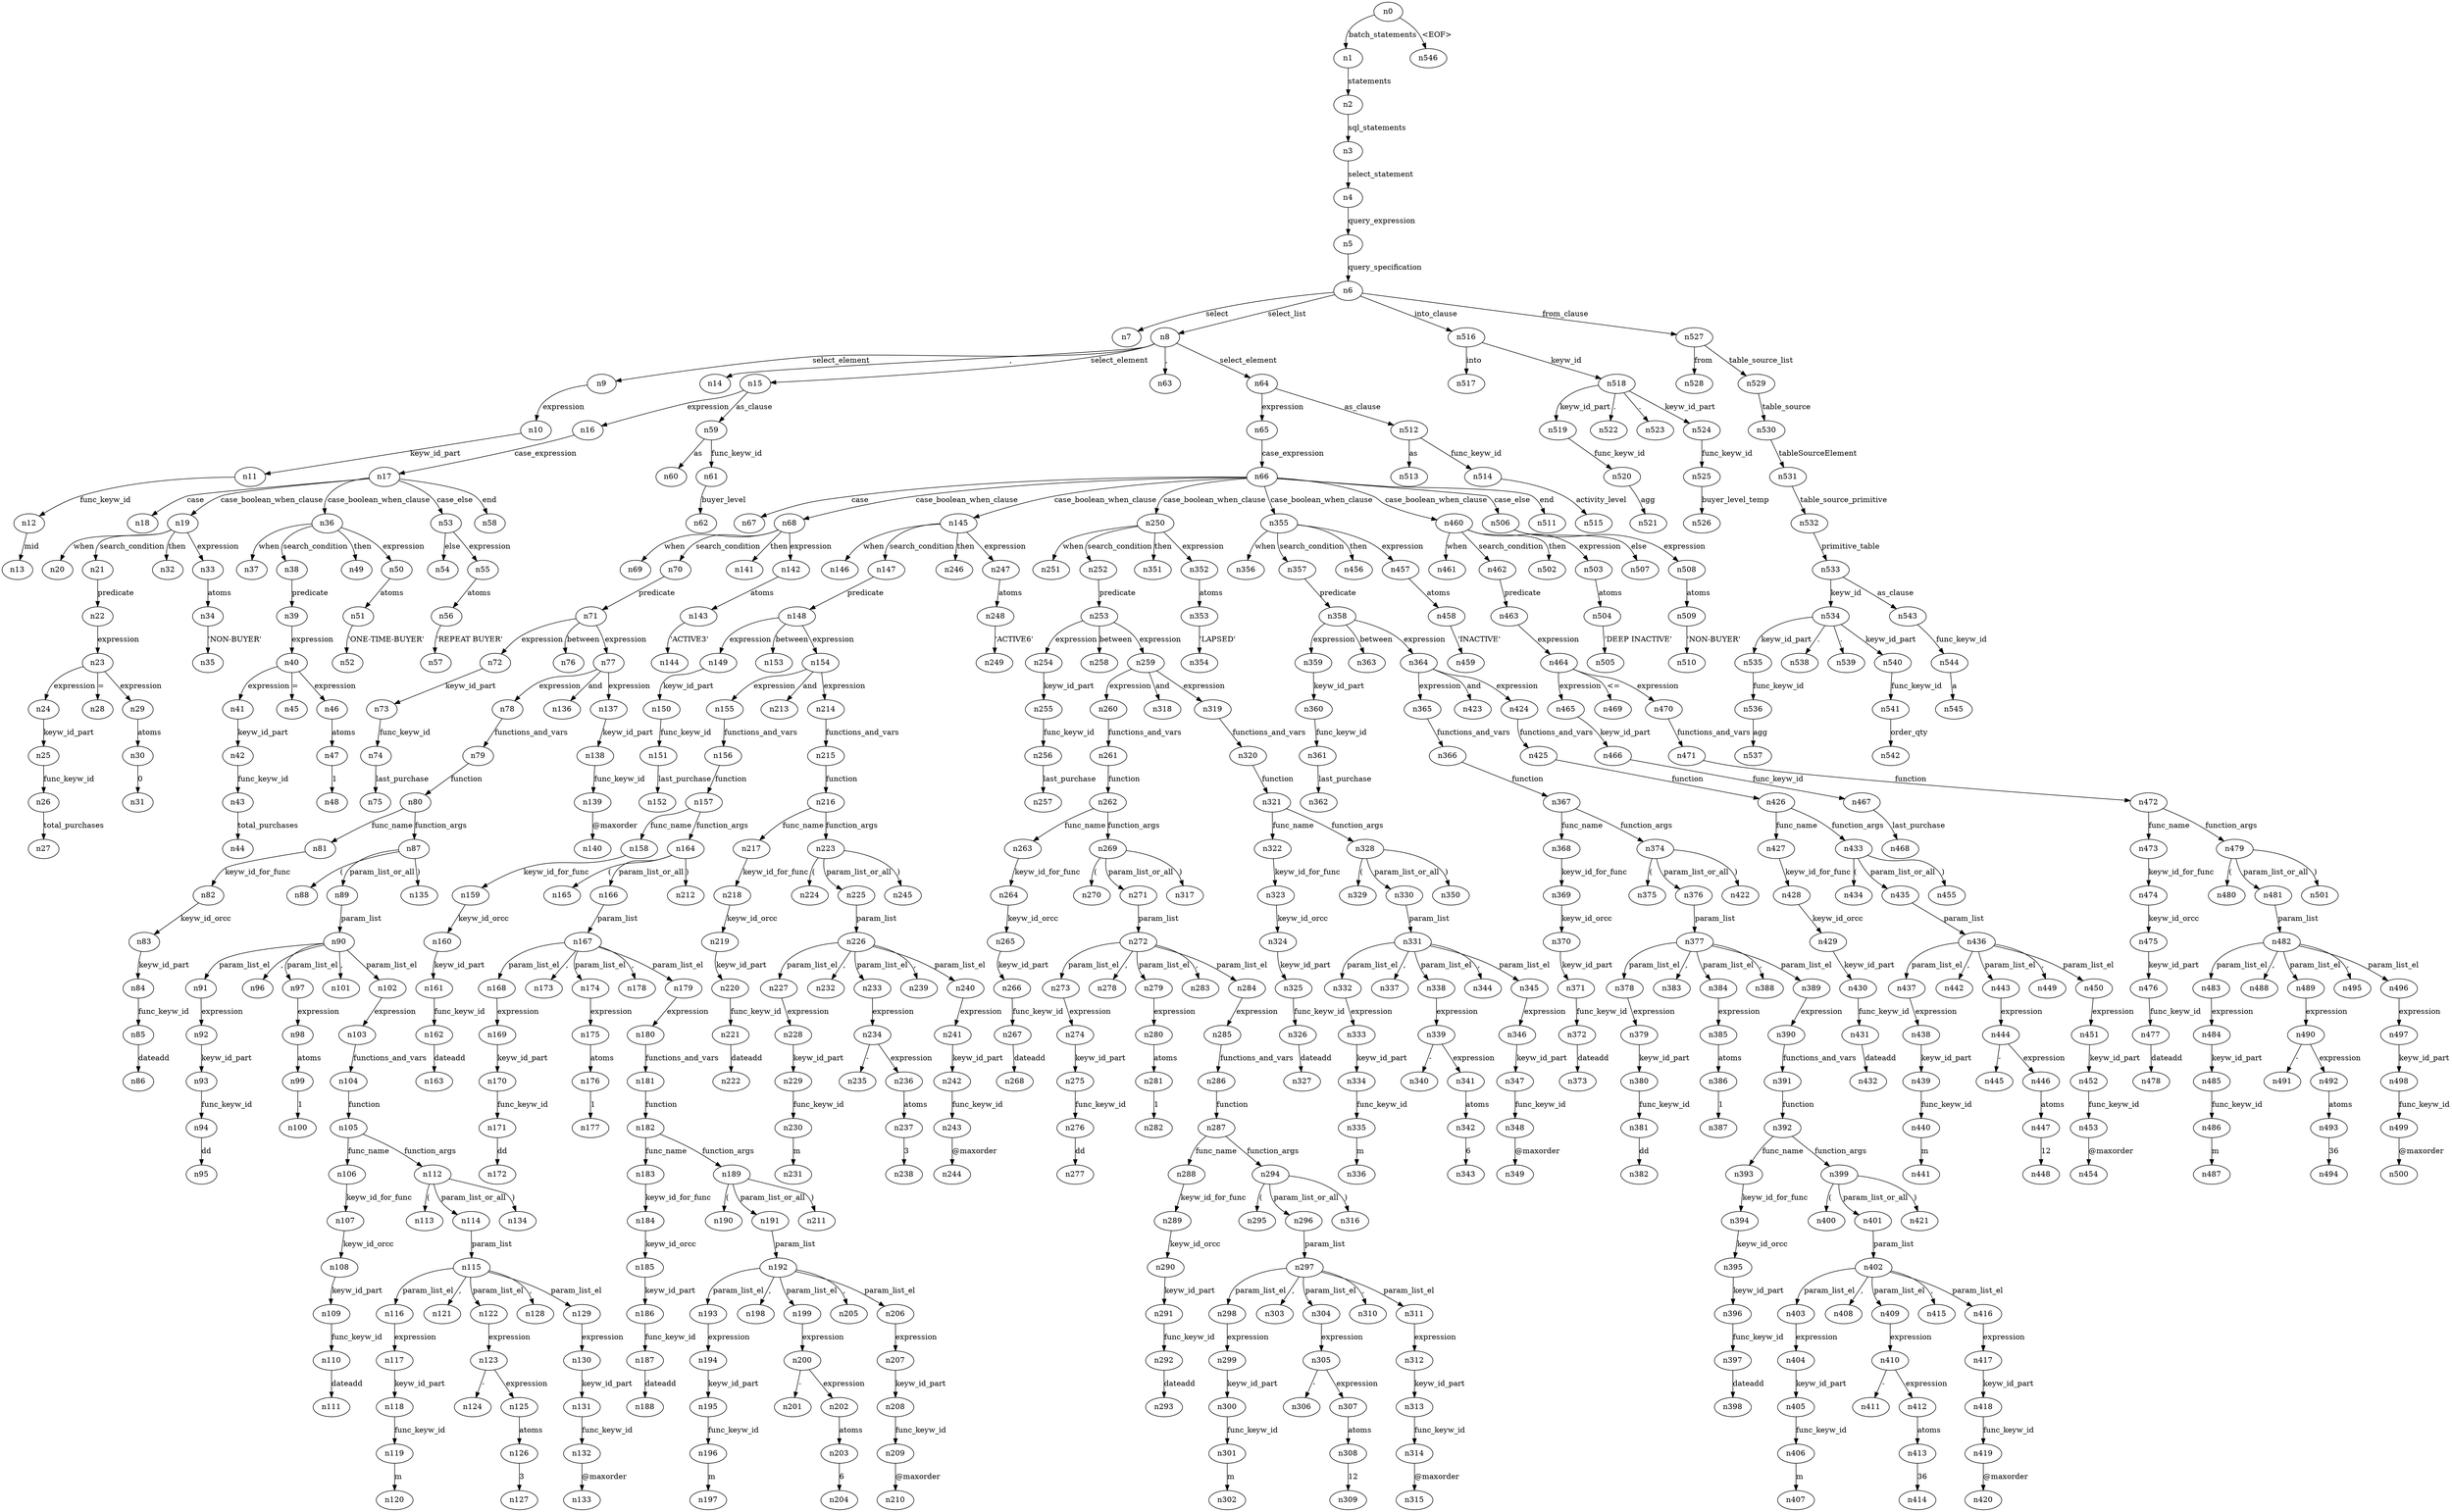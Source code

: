 digraph ParseTree {
  n0 -> n1 [label="batch_statements"];
  n1 -> n2 [label="statements"];
  n2 -> n3 [label="sql_statements"];
  n3 -> n4 [label="select_statement"];
  n4 -> n5 [label="query_expression"];
  n5 -> n6 [label="query_specification"];
  n6 -> n7 [label="select"];
  n6 -> n8 [label="select_list"];
  n8 -> n9 [label="select_element"];
  n9 -> n10 [label="expression"];
  n10 -> n11 [label="keyw_id_part"];
  n11 -> n12 [label="func_keyw_id"];
  n12 -> n13 [label="mid"];
  n8 -> n14 [label=","];
  n8 -> n15 [label="select_element"];
  n15 -> n16 [label="expression"];
  n16 -> n17 [label="case_expression"];
  n17 -> n18 [label="case"];
  n17 -> n19 [label="case_boolean_when_clause"];
  n19 -> n20 [label="when"];
  n19 -> n21 [label="search_condition"];
  n21 -> n22 [label="predicate"];
  n22 -> n23 [label="expression"];
  n23 -> n24 [label="expression"];
  n24 -> n25 [label="keyw_id_part"];
  n25 -> n26 [label="func_keyw_id"];
  n26 -> n27 [label="total_purchases"];
  n23 -> n28 [label="="];
  n23 -> n29 [label="expression"];
  n29 -> n30 [label="atoms"];
  n30 -> n31 [label="0"];
  n19 -> n32 [label="then"];
  n19 -> n33 [label="expression"];
  n33 -> n34 [label="atoms"];
  n34 -> n35 [label="'NON-BUYER'"];
  n17 -> n36 [label="case_boolean_when_clause"];
  n36 -> n37 [label="when"];
  n36 -> n38 [label="search_condition"];
  n38 -> n39 [label="predicate"];
  n39 -> n40 [label="expression"];
  n40 -> n41 [label="expression"];
  n41 -> n42 [label="keyw_id_part"];
  n42 -> n43 [label="func_keyw_id"];
  n43 -> n44 [label="total_purchases"];
  n40 -> n45 [label="="];
  n40 -> n46 [label="expression"];
  n46 -> n47 [label="atoms"];
  n47 -> n48 [label="1"];
  n36 -> n49 [label="then"];
  n36 -> n50 [label="expression"];
  n50 -> n51 [label="atoms"];
  n51 -> n52 [label="'ONE-TIME-BUYER'"];
  n17 -> n53 [label="case_else"];
  n53 -> n54 [label="else"];
  n53 -> n55 [label="expression"];
  n55 -> n56 [label="atoms"];
  n56 -> n57 [label="'REPEAT BUYER'"];
  n17 -> n58 [label="end"];
  n15 -> n59 [label="as_clause"];
  n59 -> n60 [label="as"];
  n59 -> n61 [label="func_keyw_id"];
  n61 -> n62 [label="buyer_level"];
  n8 -> n63 [label=","];
  n8 -> n64 [label="select_element"];
  n64 -> n65 [label="expression"];
  n65 -> n66 [label="case_expression"];
  n66 -> n67 [label="case"];
  n66 -> n68 [label="case_boolean_when_clause"];
  n68 -> n69 [label="when"];
  n68 -> n70 [label="search_condition"];
  n70 -> n71 [label="predicate"];
  n71 -> n72 [label="expression"];
  n72 -> n73 [label="keyw_id_part"];
  n73 -> n74 [label="func_keyw_id"];
  n74 -> n75 [label="last_purchase"];
  n71 -> n76 [label="between"];
  n71 -> n77 [label="expression"];
  n77 -> n78 [label="expression"];
  n78 -> n79 [label="functions_and_vars"];
  n79 -> n80 [label="function"];
  n80 -> n81 [label="func_name"];
  n81 -> n82 [label="keyw_id_for_func"];
  n82 -> n83 [label="keyw_id_orcc"];
  n83 -> n84 [label="keyw_id_part"];
  n84 -> n85 [label="func_keyw_id"];
  n85 -> n86 [label="dateadd"];
  n80 -> n87 [label="function_args"];
  n87 -> n88 [label="("];
  n87 -> n89 [label="param_list_or_all"];
  n89 -> n90 [label="param_list"];
  n90 -> n91 [label="param_list_el"];
  n91 -> n92 [label="expression"];
  n92 -> n93 [label="keyw_id_part"];
  n93 -> n94 [label="func_keyw_id"];
  n94 -> n95 [label="dd"];
  n90 -> n96 [label=","];
  n90 -> n97 [label="param_list_el"];
  n97 -> n98 [label="expression"];
  n98 -> n99 [label="atoms"];
  n99 -> n100 [label="1"];
  n90 -> n101 [label=","];
  n90 -> n102 [label="param_list_el"];
  n102 -> n103 [label="expression"];
  n103 -> n104 [label="functions_and_vars"];
  n104 -> n105 [label="function"];
  n105 -> n106 [label="func_name"];
  n106 -> n107 [label="keyw_id_for_func"];
  n107 -> n108 [label="keyw_id_orcc"];
  n108 -> n109 [label="keyw_id_part"];
  n109 -> n110 [label="func_keyw_id"];
  n110 -> n111 [label="dateadd"];
  n105 -> n112 [label="function_args"];
  n112 -> n113 [label="("];
  n112 -> n114 [label="param_list_or_all"];
  n114 -> n115 [label="param_list"];
  n115 -> n116 [label="param_list_el"];
  n116 -> n117 [label="expression"];
  n117 -> n118 [label="keyw_id_part"];
  n118 -> n119 [label="func_keyw_id"];
  n119 -> n120 [label="m"];
  n115 -> n121 [label=","];
  n115 -> n122 [label="param_list_el"];
  n122 -> n123 [label="expression"];
  n123 -> n124 [label="-"];
  n123 -> n125 [label="expression"];
  n125 -> n126 [label="atoms"];
  n126 -> n127 [label="3"];
  n115 -> n128 [label=","];
  n115 -> n129 [label="param_list_el"];
  n129 -> n130 [label="expression"];
  n130 -> n131 [label="keyw_id_part"];
  n131 -> n132 [label="func_keyw_id"];
  n132 -> n133 [label="@maxorder"];
  n112 -> n134 [label=")"];
  n87 -> n135 [label=")"];
  n77 -> n136 [label="and"];
  n77 -> n137 [label="expression"];
  n137 -> n138 [label="keyw_id_part"];
  n138 -> n139 [label="func_keyw_id"];
  n139 -> n140 [label="@maxorder"];
  n68 -> n141 [label="then"];
  n68 -> n142 [label="expression"];
  n142 -> n143 [label="atoms"];
  n143 -> n144 [label="'ACTIVE3'"];
  n66 -> n145 [label="case_boolean_when_clause"];
  n145 -> n146 [label="when"];
  n145 -> n147 [label="search_condition"];
  n147 -> n148 [label="predicate"];
  n148 -> n149 [label="expression"];
  n149 -> n150 [label="keyw_id_part"];
  n150 -> n151 [label="func_keyw_id"];
  n151 -> n152 [label="last_purchase"];
  n148 -> n153 [label="between"];
  n148 -> n154 [label="expression"];
  n154 -> n155 [label="expression"];
  n155 -> n156 [label="functions_and_vars"];
  n156 -> n157 [label="function"];
  n157 -> n158 [label="func_name"];
  n158 -> n159 [label="keyw_id_for_func"];
  n159 -> n160 [label="keyw_id_orcc"];
  n160 -> n161 [label="keyw_id_part"];
  n161 -> n162 [label="func_keyw_id"];
  n162 -> n163 [label="dateadd"];
  n157 -> n164 [label="function_args"];
  n164 -> n165 [label="("];
  n164 -> n166 [label="param_list_or_all"];
  n166 -> n167 [label="param_list"];
  n167 -> n168 [label="param_list_el"];
  n168 -> n169 [label="expression"];
  n169 -> n170 [label="keyw_id_part"];
  n170 -> n171 [label="func_keyw_id"];
  n171 -> n172 [label="dd"];
  n167 -> n173 [label=","];
  n167 -> n174 [label="param_list_el"];
  n174 -> n175 [label="expression"];
  n175 -> n176 [label="atoms"];
  n176 -> n177 [label="1"];
  n167 -> n178 [label=","];
  n167 -> n179 [label="param_list_el"];
  n179 -> n180 [label="expression"];
  n180 -> n181 [label="functions_and_vars"];
  n181 -> n182 [label="function"];
  n182 -> n183 [label="func_name"];
  n183 -> n184 [label="keyw_id_for_func"];
  n184 -> n185 [label="keyw_id_orcc"];
  n185 -> n186 [label="keyw_id_part"];
  n186 -> n187 [label="func_keyw_id"];
  n187 -> n188 [label="dateadd"];
  n182 -> n189 [label="function_args"];
  n189 -> n190 [label="("];
  n189 -> n191 [label="param_list_or_all"];
  n191 -> n192 [label="param_list"];
  n192 -> n193 [label="param_list_el"];
  n193 -> n194 [label="expression"];
  n194 -> n195 [label="keyw_id_part"];
  n195 -> n196 [label="func_keyw_id"];
  n196 -> n197 [label="m"];
  n192 -> n198 [label=","];
  n192 -> n199 [label="param_list_el"];
  n199 -> n200 [label="expression"];
  n200 -> n201 [label="-"];
  n200 -> n202 [label="expression"];
  n202 -> n203 [label="atoms"];
  n203 -> n204 [label="6"];
  n192 -> n205 [label=","];
  n192 -> n206 [label="param_list_el"];
  n206 -> n207 [label="expression"];
  n207 -> n208 [label="keyw_id_part"];
  n208 -> n209 [label="func_keyw_id"];
  n209 -> n210 [label="@maxorder"];
  n189 -> n211 [label=")"];
  n164 -> n212 [label=")"];
  n154 -> n213 [label="and"];
  n154 -> n214 [label="expression"];
  n214 -> n215 [label="functions_and_vars"];
  n215 -> n216 [label="function"];
  n216 -> n217 [label="func_name"];
  n217 -> n218 [label="keyw_id_for_func"];
  n218 -> n219 [label="keyw_id_orcc"];
  n219 -> n220 [label="keyw_id_part"];
  n220 -> n221 [label="func_keyw_id"];
  n221 -> n222 [label="dateadd"];
  n216 -> n223 [label="function_args"];
  n223 -> n224 [label="("];
  n223 -> n225 [label="param_list_or_all"];
  n225 -> n226 [label="param_list"];
  n226 -> n227 [label="param_list_el"];
  n227 -> n228 [label="expression"];
  n228 -> n229 [label="keyw_id_part"];
  n229 -> n230 [label="func_keyw_id"];
  n230 -> n231 [label="m"];
  n226 -> n232 [label=","];
  n226 -> n233 [label="param_list_el"];
  n233 -> n234 [label="expression"];
  n234 -> n235 [label="-"];
  n234 -> n236 [label="expression"];
  n236 -> n237 [label="atoms"];
  n237 -> n238 [label="3"];
  n226 -> n239 [label=","];
  n226 -> n240 [label="param_list_el"];
  n240 -> n241 [label="expression"];
  n241 -> n242 [label="keyw_id_part"];
  n242 -> n243 [label="func_keyw_id"];
  n243 -> n244 [label="@maxorder"];
  n223 -> n245 [label=")"];
  n145 -> n246 [label="then"];
  n145 -> n247 [label="expression"];
  n247 -> n248 [label="atoms"];
  n248 -> n249 [label="'ACTIVE6'"];
  n66 -> n250 [label="case_boolean_when_clause"];
  n250 -> n251 [label="when"];
  n250 -> n252 [label="search_condition"];
  n252 -> n253 [label="predicate"];
  n253 -> n254 [label="expression"];
  n254 -> n255 [label="keyw_id_part"];
  n255 -> n256 [label="func_keyw_id"];
  n256 -> n257 [label="last_purchase"];
  n253 -> n258 [label="between"];
  n253 -> n259 [label="expression"];
  n259 -> n260 [label="expression"];
  n260 -> n261 [label="functions_and_vars"];
  n261 -> n262 [label="function"];
  n262 -> n263 [label="func_name"];
  n263 -> n264 [label="keyw_id_for_func"];
  n264 -> n265 [label="keyw_id_orcc"];
  n265 -> n266 [label="keyw_id_part"];
  n266 -> n267 [label="func_keyw_id"];
  n267 -> n268 [label="dateadd"];
  n262 -> n269 [label="function_args"];
  n269 -> n270 [label="("];
  n269 -> n271 [label="param_list_or_all"];
  n271 -> n272 [label="param_list"];
  n272 -> n273 [label="param_list_el"];
  n273 -> n274 [label="expression"];
  n274 -> n275 [label="keyw_id_part"];
  n275 -> n276 [label="func_keyw_id"];
  n276 -> n277 [label="dd"];
  n272 -> n278 [label=","];
  n272 -> n279 [label="param_list_el"];
  n279 -> n280 [label="expression"];
  n280 -> n281 [label="atoms"];
  n281 -> n282 [label="1"];
  n272 -> n283 [label=","];
  n272 -> n284 [label="param_list_el"];
  n284 -> n285 [label="expression"];
  n285 -> n286 [label="functions_and_vars"];
  n286 -> n287 [label="function"];
  n287 -> n288 [label="func_name"];
  n288 -> n289 [label="keyw_id_for_func"];
  n289 -> n290 [label="keyw_id_orcc"];
  n290 -> n291 [label="keyw_id_part"];
  n291 -> n292 [label="func_keyw_id"];
  n292 -> n293 [label="dateadd"];
  n287 -> n294 [label="function_args"];
  n294 -> n295 [label="("];
  n294 -> n296 [label="param_list_or_all"];
  n296 -> n297 [label="param_list"];
  n297 -> n298 [label="param_list_el"];
  n298 -> n299 [label="expression"];
  n299 -> n300 [label="keyw_id_part"];
  n300 -> n301 [label="func_keyw_id"];
  n301 -> n302 [label="m"];
  n297 -> n303 [label=","];
  n297 -> n304 [label="param_list_el"];
  n304 -> n305 [label="expression"];
  n305 -> n306 [label="-"];
  n305 -> n307 [label="expression"];
  n307 -> n308 [label="atoms"];
  n308 -> n309 [label="12"];
  n297 -> n310 [label=","];
  n297 -> n311 [label="param_list_el"];
  n311 -> n312 [label="expression"];
  n312 -> n313 [label="keyw_id_part"];
  n313 -> n314 [label="func_keyw_id"];
  n314 -> n315 [label="@maxorder"];
  n294 -> n316 [label=")"];
  n269 -> n317 [label=")"];
  n259 -> n318 [label="and"];
  n259 -> n319 [label="expression"];
  n319 -> n320 [label="functions_and_vars"];
  n320 -> n321 [label="function"];
  n321 -> n322 [label="func_name"];
  n322 -> n323 [label="keyw_id_for_func"];
  n323 -> n324 [label="keyw_id_orcc"];
  n324 -> n325 [label="keyw_id_part"];
  n325 -> n326 [label="func_keyw_id"];
  n326 -> n327 [label="dateadd"];
  n321 -> n328 [label="function_args"];
  n328 -> n329 [label="("];
  n328 -> n330 [label="param_list_or_all"];
  n330 -> n331 [label="param_list"];
  n331 -> n332 [label="param_list_el"];
  n332 -> n333 [label="expression"];
  n333 -> n334 [label="keyw_id_part"];
  n334 -> n335 [label="func_keyw_id"];
  n335 -> n336 [label="m"];
  n331 -> n337 [label=","];
  n331 -> n338 [label="param_list_el"];
  n338 -> n339 [label="expression"];
  n339 -> n340 [label="-"];
  n339 -> n341 [label="expression"];
  n341 -> n342 [label="atoms"];
  n342 -> n343 [label="6"];
  n331 -> n344 [label=","];
  n331 -> n345 [label="param_list_el"];
  n345 -> n346 [label="expression"];
  n346 -> n347 [label="keyw_id_part"];
  n347 -> n348 [label="func_keyw_id"];
  n348 -> n349 [label="@maxorder"];
  n328 -> n350 [label=")"];
  n250 -> n351 [label="then"];
  n250 -> n352 [label="expression"];
  n352 -> n353 [label="atoms"];
  n353 -> n354 [label="'LAPSED'"];
  n66 -> n355 [label="case_boolean_when_clause"];
  n355 -> n356 [label="when"];
  n355 -> n357 [label="search_condition"];
  n357 -> n358 [label="predicate"];
  n358 -> n359 [label="expression"];
  n359 -> n360 [label="keyw_id_part"];
  n360 -> n361 [label="func_keyw_id"];
  n361 -> n362 [label="last_purchase"];
  n358 -> n363 [label="between"];
  n358 -> n364 [label="expression"];
  n364 -> n365 [label="expression"];
  n365 -> n366 [label="functions_and_vars"];
  n366 -> n367 [label="function"];
  n367 -> n368 [label="func_name"];
  n368 -> n369 [label="keyw_id_for_func"];
  n369 -> n370 [label="keyw_id_orcc"];
  n370 -> n371 [label="keyw_id_part"];
  n371 -> n372 [label="func_keyw_id"];
  n372 -> n373 [label="dateadd"];
  n367 -> n374 [label="function_args"];
  n374 -> n375 [label="("];
  n374 -> n376 [label="param_list_or_all"];
  n376 -> n377 [label="param_list"];
  n377 -> n378 [label="param_list_el"];
  n378 -> n379 [label="expression"];
  n379 -> n380 [label="keyw_id_part"];
  n380 -> n381 [label="func_keyw_id"];
  n381 -> n382 [label="dd"];
  n377 -> n383 [label=","];
  n377 -> n384 [label="param_list_el"];
  n384 -> n385 [label="expression"];
  n385 -> n386 [label="atoms"];
  n386 -> n387 [label="1"];
  n377 -> n388 [label=","];
  n377 -> n389 [label="param_list_el"];
  n389 -> n390 [label="expression"];
  n390 -> n391 [label="functions_and_vars"];
  n391 -> n392 [label="function"];
  n392 -> n393 [label="func_name"];
  n393 -> n394 [label="keyw_id_for_func"];
  n394 -> n395 [label="keyw_id_orcc"];
  n395 -> n396 [label="keyw_id_part"];
  n396 -> n397 [label="func_keyw_id"];
  n397 -> n398 [label="dateadd"];
  n392 -> n399 [label="function_args"];
  n399 -> n400 [label="("];
  n399 -> n401 [label="param_list_or_all"];
  n401 -> n402 [label="param_list"];
  n402 -> n403 [label="param_list_el"];
  n403 -> n404 [label="expression"];
  n404 -> n405 [label="keyw_id_part"];
  n405 -> n406 [label="func_keyw_id"];
  n406 -> n407 [label="m"];
  n402 -> n408 [label=","];
  n402 -> n409 [label="param_list_el"];
  n409 -> n410 [label="expression"];
  n410 -> n411 [label="-"];
  n410 -> n412 [label="expression"];
  n412 -> n413 [label="atoms"];
  n413 -> n414 [label="36"];
  n402 -> n415 [label=","];
  n402 -> n416 [label="param_list_el"];
  n416 -> n417 [label="expression"];
  n417 -> n418 [label="keyw_id_part"];
  n418 -> n419 [label="func_keyw_id"];
  n419 -> n420 [label="@maxorder"];
  n399 -> n421 [label=")"];
  n374 -> n422 [label=")"];
  n364 -> n423 [label="and"];
  n364 -> n424 [label="expression"];
  n424 -> n425 [label="functions_and_vars"];
  n425 -> n426 [label="function"];
  n426 -> n427 [label="func_name"];
  n427 -> n428 [label="keyw_id_for_func"];
  n428 -> n429 [label="keyw_id_orcc"];
  n429 -> n430 [label="keyw_id_part"];
  n430 -> n431 [label="func_keyw_id"];
  n431 -> n432 [label="dateadd"];
  n426 -> n433 [label="function_args"];
  n433 -> n434 [label="("];
  n433 -> n435 [label="param_list_or_all"];
  n435 -> n436 [label="param_list"];
  n436 -> n437 [label="param_list_el"];
  n437 -> n438 [label="expression"];
  n438 -> n439 [label="keyw_id_part"];
  n439 -> n440 [label="func_keyw_id"];
  n440 -> n441 [label="m"];
  n436 -> n442 [label=","];
  n436 -> n443 [label="param_list_el"];
  n443 -> n444 [label="expression"];
  n444 -> n445 [label="-"];
  n444 -> n446 [label="expression"];
  n446 -> n447 [label="atoms"];
  n447 -> n448 [label="12"];
  n436 -> n449 [label=","];
  n436 -> n450 [label="param_list_el"];
  n450 -> n451 [label="expression"];
  n451 -> n452 [label="keyw_id_part"];
  n452 -> n453 [label="func_keyw_id"];
  n453 -> n454 [label="@maxorder"];
  n433 -> n455 [label=")"];
  n355 -> n456 [label="then"];
  n355 -> n457 [label="expression"];
  n457 -> n458 [label="atoms"];
  n458 -> n459 [label="'INACTIVE'"];
  n66 -> n460 [label="case_boolean_when_clause"];
  n460 -> n461 [label="when"];
  n460 -> n462 [label="search_condition"];
  n462 -> n463 [label="predicate"];
  n463 -> n464 [label="expression"];
  n464 -> n465 [label="expression"];
  n465 -> n466 [label="keyw_id_part"];
  n466 -> n467 [label="func_keyw_id"];
  n467 -> n468 [label="last_purchase"];
  n464 -> n469 [label="<="];
  n464 -> n470 [label="expression"];
  n470 -> n471 [label="functions_and_vars"];
  n471 -> n472 [label="function"];
  n472 -> n473 [label="func_name"];
  n473 -> n474 [label="keyw_id_for_func"];
  n474 -> n475 [label="keyw_id_orcc"];
  n475 -> n476 [label="keyw_id_part"];
  n476 -> n477 [label="func_keyw_id"];
  n477 -> n478 [label="dateadd"];
  n472 -> n479 [label="function_args"];
  n479 -> n480 [label="("];
  n479 -> n481 [label="param_list_or_all"];
  n481 -> n482 [label="param_list"];
  n482 -> n483 [label="param_list_el"];
  n483 -> n484 [label="expression"];
  n484 -> n485 [label="keyw_id_part"];
  n485 -> n486 [label="func_keyw_id"];
  n486 -> n487 [label="m"];
  n482 -> n488 [label=","];
  n482 -> n489 [label="param_list_el"];
  n489 -> n490 [label="expression"];
  n490 -> n491 [label="-"];
  n490 -> n492 [label="expression"];
  n492 -> n493 [label="atoms"];
  n493 -> n494 [label="36"];
  n482 -> n495 [label=","];
  n482 -> n496 [label="param_list_el"];
  n496 -> n497 [label="expression"];
  n497 -> n498 [label="keyw_id_part"];
  n498 -> n499 [label="func_keyw_id"];
  n499 -> n500 [label="@maxorder"];
  n479 -> n501 [label=")"];
  n460 -> n502 [label="then"];
  n460 -> n503 [label="expression"];
  n503 -> n504 [label="atoms"];
  n504 -> n505 [label="'DEEP INACTIVE'"];
  n66 -> n506 [label="case_else"];
  n506 -> n507 [label="else"];
  n506 -> n508 [label="expression"];
  n508 -> n509 [label="atoms"];
  n509 -> n510 [label="'NON-BUYER'"];
  n66 -> n511 [label="end"];
  n64 -> n512 [label="as_clause"];
  n512 -> n513 [label="as"];
  n512 -> n514 [label="func_keyw_id"];
  n514 -> n515 [label="activity_level"];
  n6 -> n516 [label="into_clause"];
  n516 -> n517 [label="into"];
  n516 -> n518 [label="keyw_id"];
  n518 -> n519 [label="keyw_id_part"];
  n519 -> n520 [label="func_keyw_id"];
  n520 -> n521 [label="agg"];
  n518 -> n522 [label="."];
  n518 -> n523 [label="."];
  n518 -> n524 [label="keyw_id_part"];
  n524 -> n525 [label="func_keyw_id"];
  n525 -> n526 [label="buyer_level_temp"];
  n6 -> n527 [label="from_clause"];
  n527 -> n528 [label="from"];
  n527 -> n529 [label="table_source_list"];
  n529 -> n530 [label="table_source"];
  n530 -> n531 [label="tableSourceElement"];
  n531 -> n532 [label="table_source_primitive"];
  n532 -> n533 [label="primitive_table"];
  n533 -> n534 [label="keyw_id"];
  n534 -> n535 [label="keyw_id_part"];
  n535 -> n536 [label="func_keyw_id"];
  n536 -> n537 [label="agg"];
  n534 -> n538 [label="."];
  n534 -> n539 [label="."];
  n534 -> n540 [label="keyw_id_part"];
  n540 -> n541 [label="func_keyw_id"];
  n541 -> n542 [label="order_qty"];
  n533 -> n543 [label="as_clause"];
  n543 -> n544 [label="func_keyw_id"];
  n544 -> n545 [label="a"];
  n0 -> n546 [label="<EOF>"];
}